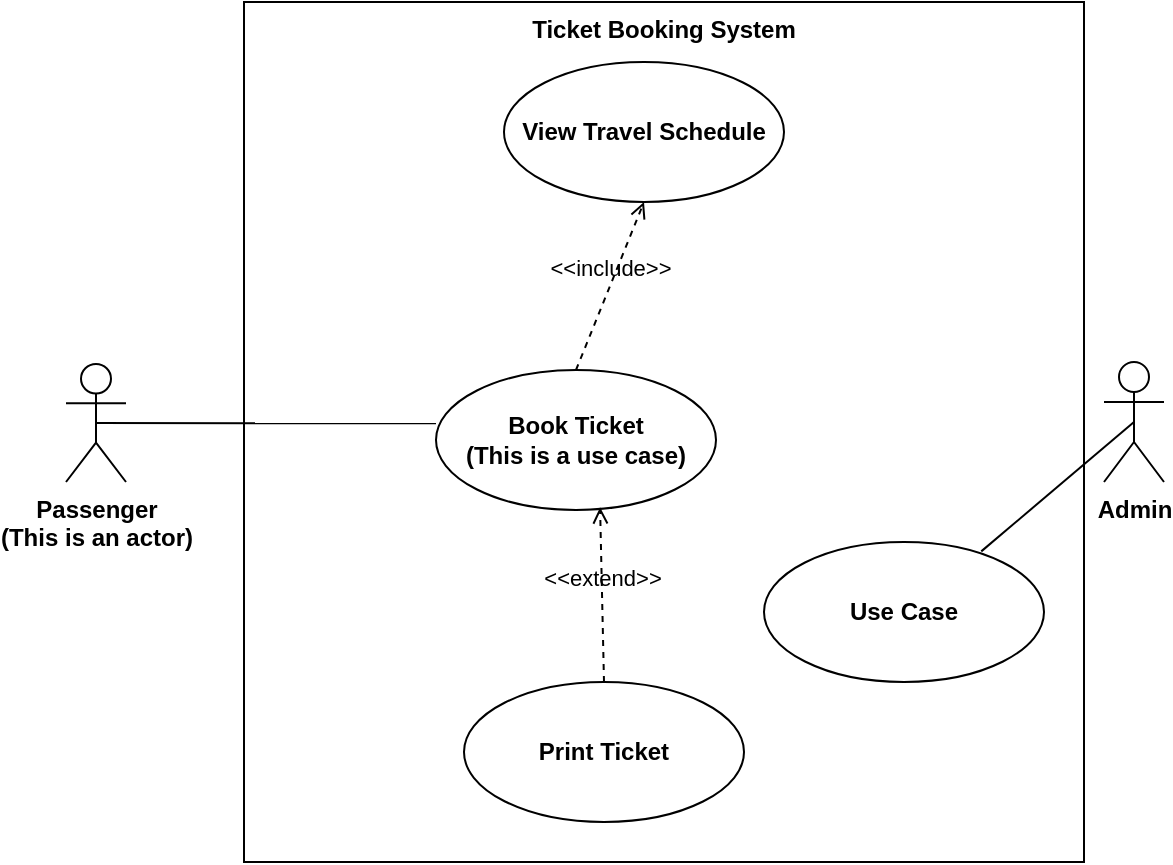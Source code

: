 <mxfile version="26.2.14" pages="3">
  <diagram name="Use case" id="WB1zW19XkIAmQBtszDkw">
    <mxGraphModel dx="786" dy="451" grid="1" gridSize="10" guides="1" tooltips="1" connect="1" arrows="1" fold="1" page="1" pageScale="1" pageWidth="850" pageHeight="1100" math="0" shadow="0">
      <root>
        <mxCell id="0" />
        <mxCell id="1" parent="0" />
        <mxCell id="NNp83gyCvfF_hspas5BP-23" value="Ticket Booking System" style="shape=rect;html=1;verticalAlign=top;fontStyle=1;whiteSpace=wrap;align=center;" vertex="1" parent="1">
          <mxGeometry x="260" y="20" width="420" height="430" as="geometry" />
        </mxCell>
        <mxCell id="NNp83gyCvfF_hspas5BP-1" value="Passenger&lt;div&gt;(This is an actor&lt;span style=&quot;background-color: transparent; color: light-dark(rgb(0, 0, 0), rgb(255, 255, 255));&quot;&gt;)&lt;/span&gt;&lt;/div&gt;" style="shape=umlActor;verticalLabelPosition=bottom;verticalAlign=top;html=1;outlineConnect=0;fontStyle=1" vertex="1" parent="1">
          <mxGeometry x="171" y="201" width="30" height="59" as="geometry" />
        </mxCell>
        <mxCell id="NNp83gyCvfF_hspas5BP-2" value="Book Ticket&lt;div&gt;(This is a use case)&lt;/div&gt;" style="ellipse;whiteSpace=wrap;html=1;fontStyle=1" vertex="1" parent="1">
          <mxGeometry x="356" y="204" width="140" height="70" as="geometry" />
        </mxCell>
        <mxCell id="NNp83gyCvfF_hspas5BP-12" value="" style="endArrow=none;html=1;rounded=0;entryX=0;entryY=0.381;entryDx=0;entryDy=0;entryPerimeter=0;exitX=0.5;exitY=0.5;exitDx=0;exitDy=0;exitPerimeter=0;" edge="1" parent="1" source="NNp83gyCvfF_hspas5BP-1" target="NNp83gyCvfF_hspas5BP-2">
          <mxGeometry width="50" height="50" relative="1" as="geometry">
            <mxPoint x="201" y="240" as="sourcePoint" />
            <mxPoint x="301" y="230" as="targetPoint" />
          </mxGeometry>
        </mxCell>
        <mxCell id="NNp83gyCvfF_hspas5BP-13" value="View Travel Schedule" style="ellipse;whiteSpace=wrap;html=1;fontStyle=1" vertex="1" parent="1">
          <mxGeometry x="390" y="50" width="140" height="70" as="geometry" />
        </mxCell>
        <mxCell id="NNp83gyCvfF_hspas5BP-14" value="&amp;lt;&amp;lt;include&amp;gt;&amp;gt;" style="html=1;verticalAlign=bottom;labelBackgroundColor=none;endArrow=open;endFill=0;dashed=1;rounded=0;exitX=0.5;exitY=0;exitDx=0;exitDy=0;entryX=0.5;entryY=1;entryDx=0;entryDy=0;" edge="1" parent="1" source="NNp83gyCvfF_hspas5BP-2" target="NNp83gyCvfF_hspas5BP-13">
          <mxGeometry width="160" relative="1" as="geometry">
            <mxPoint x="330" y="240" as="sourcePoint" />
            <mxPoint x="490" y="240" as="targetPoint" />
          </mxGeometry>
        </mxCell>
        <mxCell id="NNp83gyCvfF_hspas5BP-15" value="Print Ticket" style="ellipse;whiteSpace=wrap;html=1;fontStyle=1" vertex="1" parent="1">
          <mxGeometry x="370" y="360" width="140" height="70" as="geometry" />
        </mxCell>
        <mxCell id="NNp83gyCvfF_hspas5BP-16" value="&amp;lt;&amp;lt;extend&amp;gt;&amp;gt;" style="html=1;verticalAlign=bottom;labelBackgroundColor=none;endArrow=open;endFill=0;dashed=1;rounded=0;exitX=0.5;exitY=0;exitDx=0;exitDy=0;entryX=0.586;entryY=0.981;entryDx=0;entryDy=0;entryPerimeter=0;" edge="1" parent="1" source="NNp83gyCvfF_hspas5BP-15" target="NNp83gyCvfF_hspas5BP-2">
          <mxGeometry width="160" relative="1" as="geometry">
            <mxPoint x="360" y="300" as="sourcePoint" />
            <mxPoint x="440" y="280" as="targetPoint" />
          </mxGeometry>
        </mxCell>
        <mxCell id="NNp83gyCvfF_hspas5BP-18" value="Admin" style="shape=umlActor;verticalLabelPosition=bottom;verticalAlign=top;html=1;outlineConnect=0;fontStyle=1" vertex="1" parent="1">
          <mxGeometry x="690" y="200" width="30" height="60" as="geometry" />
        </mxCell>
        <mxCell id="NNp83gyCvfF_hspas5BP-21" value="Use Case" style="ellipse;whiteSpace=wrap;html=1;fontStyle=1" vertex="1" parent="1">
          <mxGeometry x="520" y="290" width="140" height="70" as="geometry" />
        </mxCell>
        <mxCell id="NNp83gyCvfF_hspas5BP-22" value="" style="endArrow=none;html=1;rounded=0;entryX=0.5;entryY=0.5;entryDx=0;entryDy=0;entryPerimeter=0;exitX=0.776;exitY=0.067;exitDx=0;exitDy=0;exitPerimeter=0;" edge="1" parent="1" source="NNp83gyCvfF_hspas5BP-21" target="NNp83gyCvfF_hspas5BP-18">
          <mxGeometry width="50" height="50" relative="1" as="geometry">
            <mxPoint x="630" y="290" as="sourcePoint" />
            <mxPoint x="680" y="240" as="targetPoint" />
            <Array as="points" />
          </mxGeometry>
        </mxCell>
      </root>
    </mxGraphModel>
  </diagram>
  <diagram id="eFshBwIsF19Xx2YrlrYw" name="UML Class Diagram">
    <mxGraphModel dx="786" dy="451" grid="1" gridSize="10" guides="1" tooltips="1" connect="1" arrows="1" fold="1" page="1" pageScale="1" pageWidth="850" pageHeight="1100" math="0" shadow="0">
      <root>
        <mxCell id="0" />
        <mxCell id="1" parent="0" />
        <mxCell id="xAybCNFJGAE4QyZoRaNz-1" value="Product" style="swimlane;fontStyle=3;align=center;verticalAlign=top;childLayout=stackLayout;horizontal=1;startSize=26;horizontalStack=0;resizeParent=1;resizeParentMax=0;resizeLast=0;collapsible=1;marginBottom=0;whiteSpace=wrap;html=1;" parent="1" vertex="1">
          <mxGeometry x="130" y="100" width="260" height="112" as="geometry">
            <mxRectangle x="230" y="100" width="80" height="30" as="alternateBounds" />
          </mxGeometry>
        </mxCell>
        <mxCell id="xAybCNFJGAE4QyZoRaNz-23" value="+ name: string" style="text;strokeColor=none;fillColor=none;align=left;verticalAlign=top;spacingLeft=4;spacingRight=4;overflow=hidden;rotatable=0;points=[[0,0.5],[1,0.5]];portConstraint=eastwest;whiteSpace=wrap;html=1;fontFamily=Helvetica;fontSize=12;fontColor=default;fontStyle=0;" parent="xAybCNFJGAE4QyZoRaNz-1" vertex="1">
          <mxGeometry y="26" width="260" height="26" as="geometry" />
        </mxCell>
        <mxCell id="xAybCNFJGAE4QyZoRaNz-2" value="+ barcode: string" style="text;strokeColor=none;fillColor=none;align=left;verticalAlign=top;spacingLeft=4;spacingRight=4;overflow=hidden;rotatable=0;points=[[0,0.5],[1,0.5]];portConstraint=eastwest;whiteSpace=wrap;html=1;" parent="xAybCNFJGAE4QyZoRaNz-1" vertex="1">
          <mxGeometry y="52" width="260" height="26" as="geometry" />
        </mxCell>
        <mxCell id="xAybCNFJGAE4QyZoRaNz-3" value="" style="line;strokeWidth=1;fillColor=none;align=left;verticalAlign=middle;spacingTop=-1;spacingLeft=3;spacingRight=3;rotatable=0;labelPosition=right;points=[];portConstraint=eastwest;strokeColor=inherit;" parent="xAybCNFJGAE4QyZoRaNz-1" vertex="1">
          <mxGeometry y="78" width="260" height="8" as="geometry" />
        </mxCell>
        <mxCell id="xAybCNFJGAE4QyZoRaNz-4" value="+ createBarcode(string): string" style="text;strokeColor=none;fillColor=none;align=left;verticalAlign=top;spacingLeft=4;spacingRight=4;overflow=hidden;rotatable=0;points=[[0,0.5],[1,0.5]];portConstraint=eastwest;whiteSpace=wrap;html=1;" parent="xAybCNFJGAE4QyZoRaNz-1" vertex="1">
          <mxGeometry y="86" width="260" height="26" as="geometry" />
        </mxCell>
        <mxCell id="xAybCNFJGAE4QyZoRaNz-5" value="Electronic" style="swimlane;fontStyle=1;align=center;verticalAlign=top;childLayout=stackLayout;horizontal=1;startSize=26;horizontalStack=0;resizeParent=1;resizeParentMax=0;resizeLast=0;collapsible=1;marginBottom=0;whiteSpace=wrap;html=1;" parent="1" vertex="1">
          <mxGeometry x="70" y="346" width="160" height="86" as="geometry" />
        </mxCell>
        <mxCell id="xAybCNFJGAE4QyZoRaNz-6" value="+ field: type" style="text;strokeColor=none;fillColor=none;align=left;verticalAlign=top;spacingLeft=4;spacingRight=4;overflow=hidden;rotatable=0;points=[[0,0.5],[1,0.5]];portConstraint=eastwest;whiteSpace=wrap;html=1;" parent="xAybCNFJGAE4QyZoRaNz-5" vertex="1">
          <mxGeometry y="26" width="160" height="26" as="geometry" />
        </mxCell>
        <mxCell id="xAybCNFJGAE4QyZoRaNz-7" value="" style="line;strokeWidth=1;fillColor=none;align=left;verticalAlign=middle;spacingTop=-1;spacingLeft=3;spacingRight=3;rotatable=0;labelPosition=right;points=[];portConstraint=eastwest;strokeColor=inherit;" parent="xAybCNFJGAE4QyZoRaNz-5" vertex="1">
          <mxGeometry y="52" width="160" height="8" as="geometry" />
        </mxCell>
        <mxCell id="xAybCNFJGAE4QyZoRaNz-8" value="+ method(type): type" style="text;strokeColor=none;fillColor=none;align=left;verticalAlign=top;spacingLeft=4;spacingRight=4;overflow=hidden;rotatable=0;points=[[0,0.5],[1,0.5]];portConstraint=eastwest;whiteSpace=wrap;html=1;" parent="xAybCNFJGAE4QyZoRaNz-5" vertex="1">
          <mxGeometry y="60" width="160" height="26" as="geometry" />
        </mxCell>
        <mxCell id="xAybCNFJGAE4QyZoRaNz-9" value="Stationary" style="swimlane;fontStyle=1;align=center;verticalAlign=top;childLayout=stackLayout;horizontal=1;startSize=26;horizontalStack=0;resizeParent=1;resizeParentMax=0;resizeLast=0;collapsible=1;marginBottom=0;whiteSpace=wrap;html=1;" parent="1" vertex="1">
          <mxGeometry x="370" y="350" width="160" height="86" as="geometry" />
        </mxCell>
        <mxCell id="xAybCNFJGAE4QyZoRaNz-10" value="+ field: type" style="text;strokeColor=none;fillColor=none;align=left;verticalAlign=top;spacingLeft=4;spacingRight=4;overflow=hidden;rotatable=0;points=[[0,0.5],[1,0.5]];portConstraint=eastwest;whiteSpace=wrap;html=1;" parent="xAybCNFJGAE4QyZoRaNz-9" vertex="1">
          <mxGeometry y="26" width="160" height="26" as="geometry" />
        </mxCell>
        <mxCell id="xAybCNFJGAE4QyZoRaNz-11" value="" style="line;strokeWidth=1;fillColor=none;align=left;verticalAlign=middle;spacingTop=-1;spacingLeft=3;spacingRight=3;rotatable=0;labelPosition=right;points=[];portConstraint=eastwest;strokeColor=inherit;" parent="xAybCNFJGAE4QyZoRaNz-9" vertex="1">
          <mxGeometry y="52" width="160" height="8" as="geometry" />
        </mxCell>
        <mxCell id="xAybCNFJGAE4QyZoRaNz-12" value="+ method(type): type" style="text;strokeColor=none;fillColor=none;align=left;verticalAlign=top;spacingLeft=4;spacingRight=4;overflow=hidden;rotatable=0;points=[[0,0.5],[1,0.5]];portConstraint=eastwest;whiteSpace=wrap;html=1;" parent="xAybCNFJGAE4QyZoRaNz-9" vertex="1">
          <mxGeometry y="60" width="160" height="26" as="geometry" />
        </mxCell>
        <mxCell id="xAybCNFJGAE4QyZoRaNz-13" value="Extends" style="endArrow=block;endSize=16;endFill=0;html=1;rounded=0;exitX=0.5;exitY=0;exitDx=0;exitDy=0;entryX=0.421;entryY=1.154;entryDx=0;entryDy=0;entryPerimeter=0;" parent="1" source="xAybCNFJGAE4QyZoRaNz-5" target="xAybCNFJGAE4QyZoRaNz-4" edge="1">
          <mxGeometry width="160" relative="1" as="geometry">
            <mxPoint x="150" y="266.01" as="sourcePoint" />
            <mxPoint x="240" y="220" as="targetPoint" />
          </mxGeometry>
        </mxCell>
        <mxCell id="xAybCNFJGAE4QyZoRaNz-14" value="Extends" style="endArrow=block;endSize=16;endFill=0;html=1;rounded=0;entryX=0.558;entryY=1.128;entryDx=0;entryDy=0;entryPerimeter=0;exitX=0.2;exitY=-0.023;exitDx=0;exitDy=0;exitPerimeter=0;" parent="1" source="xAybCNFJGAE4QyZoRaNz-9" target="xAybCNFJGAE4QyZoRaNz-4" edge="1">
          <mxGeometry width="160" relative="1" as="geometry">
            <mxPoint x="479" y="246" as="sourcePoint" />
            <mxPoint x="320" y="186" as="targetPoint" />
          </mxGeometry>
        </mxCell>
        <mxCell id="xAybCNFJGAE4QyZoRaNz-15" value="BarcodeGenerator" style="swimlane;fontStyle=1;align=center;verticalAlign=top;childLayout=stackLayout;horizontal=1;startSize=26;horizontalStack=0;resizeParent=1;resizeParentMax=0;resizeLast=0;collapsible=1;marginBottom=0;whiteSpace=wrap;html=1;" parent="1" vertex="1">
          <mxGeometry x="520" y="100" width="160" height="86" as="geometry" />
        </mxCell>
        <mxCell id="xAybCNFJGAE4QyZoRaNz-16" value="+ field: type" style="text;strokeColor=none;fillColor=none;align=left;verticalAlign=top;spacingLeft=4;spacingRight=4;overflow=hidden;rotatable=0;points=[[0,0.5],[1,0.5]];portConstraint=eastwest;whiteSpace=wrap;html=1;" parent="xAybCNFJGAE4QyZoRaNz-15" vertex="1">
          <mxGeometry y="26" width="160" height="26" as="geometry" />
        </mxCell>
        <mxCell id="xAybCNFJGAE4QyZoRaNz-17" value="" style="line;strokeWidth=1;fillColor=none;align=left;verticalAlign=middle;spacingTop=-1;spacingLeft=3;spacingRight=3;rotatable=0;labelPosition=right;points=[];portConstraint=eastwest;strokeColor=inherit;" parent="xAybCNFJGAE4QyZoRaNz-15" vertex="1">
          <mxGeometry y="52" width="160" height="8" as="geometry" />
        </mxCell>
        <mxCell id="xAybCNFJGAE4QyZoRaNz-18" value="+ method(type): type" style="text;strokeColor=none;fillColor=none;align=left;verticalAlign=top;spacingLeft=4;spacingRight=4;overflow=hidden;rotatable=0;points=[[0,0.5],[1,0.5]];portConstraint=eastwest;whiteSpace=wrap;html=1;" parent="xAybCNFJGAE4QyZoRaNz-15" vertex="1">
          <mxGeometry y="60" width="160" height="26" as="geometry" />
        </mxCell>
        <mxCell id="xAybCNFJGAE4QyZoRaNz-19" value="Use" style="endArrow=open;endSize=12;dashed=1;html=1;rounded=0;entryX=0;entryY=0.5;entryDx=0;entryDy=0;" parent="1" target="xAybCNFJGAE4QyZoRaNz-24" edge="1">
          <mxGeometry width="160" relative="1" as="geometry">
            <mxPoint x="390" y="144.75" as="sourcePoint" />
            <mxPoint x="520" y="141.25" as="targetPoint" />
          </mxGeometry>
        </mxCell>
        <mxCell id="xAybCNFJGAE4QyZoRaNz-24" value="«interface»&lt;br&gt;&lt;b&gt;IBarcoeGenerator&lt;/b&gt;" style="html=1;whiteSpace=wrap;rounded=1;align=left;verticalAlign=top;spacingLeft=28;spacingRight=4;spacing=2;fontFamily=Helvetica;fontSize=12;fontColor=default;fontStyle=0;fillColor=none;" parent="1" vertex="1">
          <mxGeometry x="540" y="10" width="170" height="50" as="geometry" />
        </mxCell>
        <mxCell id="xAybCNFJGAE4QyZoRaNz-25" value="" style="endArrow=block;dashed=1;endFill=0;endSize=12;html=1;rounded=0;fontFamily=Helvetica;fontSize=12;fontColor=default;fontStyle=0;exitX=0.5;exitY=0;exitDx=0;exitDy=0;entryX=0.635;entryY=0.973;entryDx=0;entryDy=0;entryPerimeter=0;" parent="1" source="xAybCNFJGAE4QyZoRaNz-15" target="xAybCNFJGAE4QyZoRaNz-24" edge="1">
          <mxGeometry width="160" relative="1" as="geometry">
            <mxPoint x="580" y="90" as="sourcePoint" />
            <mxPoint x="740" y="90" as="targetPoint" />
          </mxGeometry>
        </mxCell>
        <mxCell id="xAybCNFJGAE4QyZoRaNz-39" value="Discount" style="swimlane;fontStyle=1;align=center;verticalAlign=top;childLayout=stackLayout;horizontal=1;startSize=26;horizontalStack=0;resizeParent=1;resizeParentMax=0;resizeLast=0;collapsible=1;marginBottom=0;whiteSpace=wrap;html=1;" parent="1" vertex="1">
          <mxGeometry x="590" y="250" width="160" height="86" as="geometry" />
        </mxCell>
        <mxCell id="xAybCNFJGAE4QyZoRaNz-40" value="+ field: type" style="text;strokeColor=none;fillColor=none;align=left;verticalAlign=top;spacingLeft=4;spacingRight=4;overflow=hidden;rotatable=0;points=[[0,0.5],[1,0.5]];portConstraint=eastwest;whiteSpace=wrap;html=1;" parent="xAybCNFJGAE4QyZoRaNz-39" vertex="1">
          <mxGeometry y="26" width="160" height="26" as="geometry" />
        </mxCell>
        <mxCell id="xAybCNFJGAE4QyZoRaNz-41" value="" style="line;strokeWidth=1;fillColor=none;align=left;verticalAlign=middle;spacingTop=-1;spacingLeft=3;spacingRight=3;rotatable=0;labelPosition=right;points=[];portConstraint=eastwest;strokeColor=inherit;" parent="xAybCNFJGAE4QyZoRaNz-39" vertex="1">
          <mxGeometry y="52" width="160" height="8" as="geometry" />
        </mxCell>
        <mxCell id="xAybCNFJGAE4QyZoRaNz-42" value="+ method(type): type" style="text;strokeColor=none;fillColor=none;align=left;verticalAlign=top;spacingLeft=4;spacingRight=4;overflow=hidden;rotatable=0;points=[[0,0.5],[1,0.5]];portConstraint=eastwest;whiteSpace=wrap;html=1;" parent="xAybCNFJGAE4QyZoRaNz-39" vertex="1">
          <mxGeometry y="60" width="160" height="26" as="geometry" />
        </mxCell>
        <mxCell id="xAybCNFJGAE4QyZoRaNz-43" value="" style="endArrow=diamondThin;endFill=1;endSize=24;html=1;rounded=0;fontFamily=Helvetica;fontSize=12;fontColor=default;fontStyle=0;exitX=0;exitY=0.5;exitDx=0;exitDy=0;entryX=1.008;entryY=-0.128;entryDx=0;entryDy=0;entryPerimeter=0;" parent="1" source="xAybCNFJGAE4QyZoRaNz-40" target="xAybCNFJGAE4QyZoRaNz-4" edge="1">
          <mxGeometry width="160" relative="1" as="geometry">
            <mxPoint x="580" y="289" as="sourcePoint" />
            <mxPoint x="490" y="140" as="targetPoint" />
          </mxGeometry>
        </mxCell>
        <mxCell id="xAybCNFJGAE4QyZoRaNz-44" value="" style="endArrow=diamondThin;endFill=0;endSize=24;html=1;rounded=0;fontFamily=Helvetica;fontSize=12;fontColor=default;fontStyle=0;" parent="1" edge="1">
          <mxGeometry width="160" relative="1" as="geometry">
            <mxPoint x="710" y="400" as="sourcePoint" />
            <mxPoint x="555" y="400" as="targetPoint" />
          </mxGeometry>
        </mxCell>
        <mxCell id="xAybCNFJGAE4QyZoRaNz-45" value="" style="endArrow=open;endFill=1;endSize=12;html=1;rounded=0;fontFamily=Helvetica;fontSize=12;fontColor=default;fontStyle=0;" parent="1" edge="1">
          <mxGeometry width="160" relative="1" as="geometry">
            <mxPoint x="560" y="432" as="sourcePoint" />
            <mxPoint x="710" y="432" as="targetPoint" />
          </mxGeometry>
        </mxCell>
      </root>
    </mxGraphModel>
  </diagram>
  <diagram id="LfIj1yiDiAA_1d07xEO7" name="Sequence Diagram">
    <mxGraphModel dx="1123" dy="644" grid="1" gridSize="10" guides="1" tooltips="1" connect="1" arrows="1" fold="1" page="1" pageScale="1" pageWidth="850" pageHeight="1100" math="0" shadow="0">
      <root>
        <mxCell id="0" />
        <mxCell id="1" parent="0" />
        <mxCell id="9nb-19x1gHZsP4e5sj1P-1" value="" style="html=1;points=[[0,0,0,0,5],[0,1,0,0,-5],[1,0,0,0,5],[1,1,0,0,-5]];perimeter=orthogonalPerimeter;outlineConnect=0;targetShapes=umlLifeline;portConstraint=eastwest;newEdgeStyle={&quot;curved&quot;:0,&quot;rounded&quot;:0};" vertex="1" parent="1">
          <mxGeometry x="180" y="170" width="10" height="220" as="geometry" />
        </mxCell>
        <mxCell id="iAM_qppFDEK0nCIGjeW2-1" value="Actor" style="shape=umlActor;verticalLabelPosition=bottom;verticalAlign=top;html=1;" vertex="1" parent="1">
          <mxGeometry x="170" y="50" width="30" height="60" as="geometry" />
        </mxCell>
        <mxCell id="iAM_qppFDEK0nCIGjeW2-2" value="" style="verticalLabelPosition=bottom;verticalAlign=top;html=1;shape=mxgraph.basic.rect;fillColor2=none;strokeWidth=1;size=20;indent=5;" vertex="1" parent="1">
          <mxGeometry x="280" y="70" width="130" height="50" as="geometry" />
        </mxCell>
        <mxCell id="iAM_qppFDEK0nCIGjeW2-3" value="Membership" style="text;html=1;align=center;verticalAlign=middle;whiteSpace=wrap;rounded=0;" vertex="1" parent="1">
          <mxGeometry x="311" y="80" width="75" height="30" as="geometry" />
        </mxCell>
        <mxCell id="iAM_qppFDEK0nCIGjeW2-4" value="" style="verticalLabelPosition=bottom;verticalAlign=top;html=1;shape=mxgraph.basic.rect;fillColor2=none;strokeWidth=1;size=20;indent=5;" vertex="1" parent="1">
          <mxGeometry x="510" y="70" width="130" height="50" as="geometry" />
        </mxCell>
        <mxCell id="iAM_qppFDEK0nCIGjeW2-5" value="DbContext" style="text;html=1;align=center;verticalAlign=middle;whiteSpace=wrap;rounded=0;" vertex="1" parent="1">
          <mxGeometry x="537.5" y="80" width="75" height="30" as="geometry" />
        </mxCell>
        <mxCell id="iAM_qppFDEK0nCIGjeW2-7" value="" style="html=1;points=[[0,0,0,0,5],[0,1,0,0,-5],[1,0,0,0,5],[1,1,0,0,-5]];perimeter=orthogonalPerimeter;outlineConnect=0;targetShapes=umlLifeline;portConstraint=eastwest;newEdgeStyle={&quot;curved&quot;:0,&quot;rounded&quot;:0};" vertex="1" parent="1">
          <mxGeometry x="320" y="170" width="10" height="220" as="geometry" />
        </mxCell>
        <mxCell id="iAM_qppFDEK0nCIGjeW2-8" value="" style="endArrow=none;dashed=1;html=1;dashPattern=1 3;strokeWidth=2;rounded=0;" edge="1" parent="1">
          <mxGeometry width="50" height="50" relative="1" as="geometry">
            <mxPoint x="185" y="170" as="sourcePoint" />
            <mxPoint x="185" y="130" as="targetPoint" />
          </mxGeometry>
        </mxCell>
        <mxCell id="iAM_qppFDEK0nCIGjeW2-9" value="" style="endArrow=none;dashed=1;html=1;dashPattern=1 3;strokeWidth=2;rounded=0;" edge="1" parent="1">
          <mxGeometry width="50" height="50" relative="1" as="geometry">
            <mxPoint x="185" y="410" as="sourcePoint" />
            <mxPoint x="184.5" y="390" as="targetPoint" />
          </mxGeometry>
        </mxCell>
        <mxCell id="iAM_qppFDEK0nCIGjeW2-11" value="" style="endArrow=none;dashed=1;html=1;dashPattern=1 3;strokeWidth=2;rounded=0;entryX=0.385;entryY=1;entryDx=0;entryDy=0;entryPerimeter=0;" edge="1" parent="1">
          <mxGeometry width="50" height="50" relative="1" as="geometry">
            <mxPoint x="326" y="170" as="sourcePoint" />
            <mxPoint x="326.05" y="120" as="targetPoint" />
          </mxGeometry>
        </mxCell>
        <mxCell id="iAM_qppFDEK0nCIGjeW2-12" value="" style="shape=umlDestroy;whiteSpace=wrap;html=1;strokeWidth=3;targetShapes=umlLifeline;" vertex="1" parent="1">
          <mxGeometry x="175" y="410" width="20" height="20" as="geometry" />
        </mxCell>
        <mxCell id="iAM_qppFDEK0nCIGjeW2-13" value="" style="endArrow=none;dashed=1;html=1;dashPattern=1 3;strokeWidth=2;rounded=0;" edge="1" parent="1">
          <mxGeometry width="50" height="50" relative="1" as="geometry">
            <mxPoint x="325" y="430" as="sourcePoint" />
            <mxPoint x="324.5" y="390" as="targetPoint" />
          </mxGeometry>
        </mxCell>
        <mxCell id="iAM_qppFDEK0nCIGjeW2-15" value="" style="shape=umlDestroy;whiteSpace=wrap;html=1;strokeWidth=3;targetShapes=umlLifeline;" vertex="1" parent="1">
          <mxGeometry x="320" y="440" width="10" height="10" as="geometry" />
        </mxCell>
        <mxCell id="iAM_qppFDEK0nCIGjeW2-16" value="" style="html=1;points=[[0,0,0,0,5],[0,1,0,0,-5],[1,0,0,0,5],[1,1,0,0,-5]];perimeter=orthogonalPerimeter;outlineConnect=0;targetShapes=umlLifeline;portConstraint=eastwest;newEdgeStyle={&quot;curved&quot;:0,&quot;rounded&quot;:0};" vertex="1" parent="1">
          <mxGeometry x="580" y="240" width="10" height="190" as="geometry" />
        </mxCell>
        <mxCell id="iAM_qppFDEK0nCIGjeW2-17" value="" style="endArrow=none;dashed=1;html=1;dashPattern=1 3;strokeWidth=2;rounded=0;" edge="1" parent="1">
          <mxGeometry width="50" height="50" relative="1" as="geometry">
            <mxPoint x="585" y="468" as="sourcePoint" />
            <mxPoint x="584.5" y="428" as="targetPoint" />
          </mxGeometry>
        </mxCell>
        <mxCell id="iAM_qppFDEK0nCIGjeW2-18" value="" style="shape=umlDestroy;whiteSpace=wrap;html=1;strokeWidth=3;targetShapes=umlLifeline;" vertex="1" parent="1">
          <mxGeometry x="580" y="476" width="10" height="10" as="geometry" />
        </mxCell>
        <mxCell id="iAM_qppFDEK0nCIGjeW2-19" value="" style="endArrow=none;dashed=1;html=1;dashPattern=1 3;strokeWidth=2;rounded=0;entryX=0.552;entryY=1.006;entryDx=0;entryDy=0;entryPerimeter=0;" edge="1" parent="1" target="iAM_qppFDEK0nCIGjeW2-4">
          <mxGeometry width="50" height="50" relative="1" as="geometry">
            <mxPoint x="582" y="230" as="sourcePoint" />
            <mxPoint x="584.29" y="160" as="targetPoint" />
          </mxGeometry>
        </mxCell>
        <mxCell id="iAM_qppFDEK0nCIGjeW2-21" value="Create account" style="html=1;verticalAlign=bottom;startArrow=oval;startFill=1;endArrow=block;startSize=8;curved=0;rounded=0;fontStyle=1;fontSize=15;" edge="1" parent="1" target="iAM_qppFDEK0nCIGjeW2-7">
          <mxGeometry width="60" relative="1" as="geometry">
            <mxPoint x="195" y="210" as="sourcePoint" />
            <mxPoint x="255" y="210" as="targetPoint" />
          </mxGeometry>
        </mxCell>
        <mxCell id="iAM_qppFDEK0nCIGjeW2-22" value="Insert Item" style="html=1;verticalAlign=bottom;startArrow=oval;startFill=1;endArrow=block;startSize=8;curved=0;rounded=0;fontStyle=1;fontSize=18;" edge="1" parent="1" target="iAM_qppFDEK0nCIGjeW2-16">
          <mxGeometry width="60" relative="1" as="geometry">
            <mxPoint x="330" y="270" as="sourcePoint" />
            <mxPoint x="390" y="270" as="targetPoint" />
          </mxGeometry>
        </mxCell>
        <mxCell id="iAM_qppFDEK0nCIGjeW2-23" value="return" style="html=1;verticalAlign=bottom;endArrow=open;dashed=1;endSize=8;curved=0;rounded=0;fontSize=23;fontStyle=1" edge="1" parent="1" target="iAM_qppFDEK0nCIGjeW2-7">
          <mxGeometry relative="1" as="geometry">
            <mxPoint x="580" y="380" as="sourcePoint" />
            <mxPoint x="500" y="380" as="targetPoint" />
          </mxGeometry>
        </mxCell>
        <mxCell id="iAM_qppFDEK0nCIGjeW2-24" value="return" style="html=1;verticalAlign=bottom;endArrow=open;dashed=1;endSize=8;curved=0;rounded=0;fontSize=21;fontStyle=1" edge="1" parent="1" target="9nb-19x1gHZsP4e5sj1P-1">
          <mxGeometry relative="1" as="geometry">
            <mxPoint x="320" y="380" as="sourcePoint" />
            <mxPoint x="240" y="380" as="targetPoint" />
          </mxGeometry>
        </mxCell>
      </root>
    </mxGraphModel>
  </diagram>
</mxfile>
